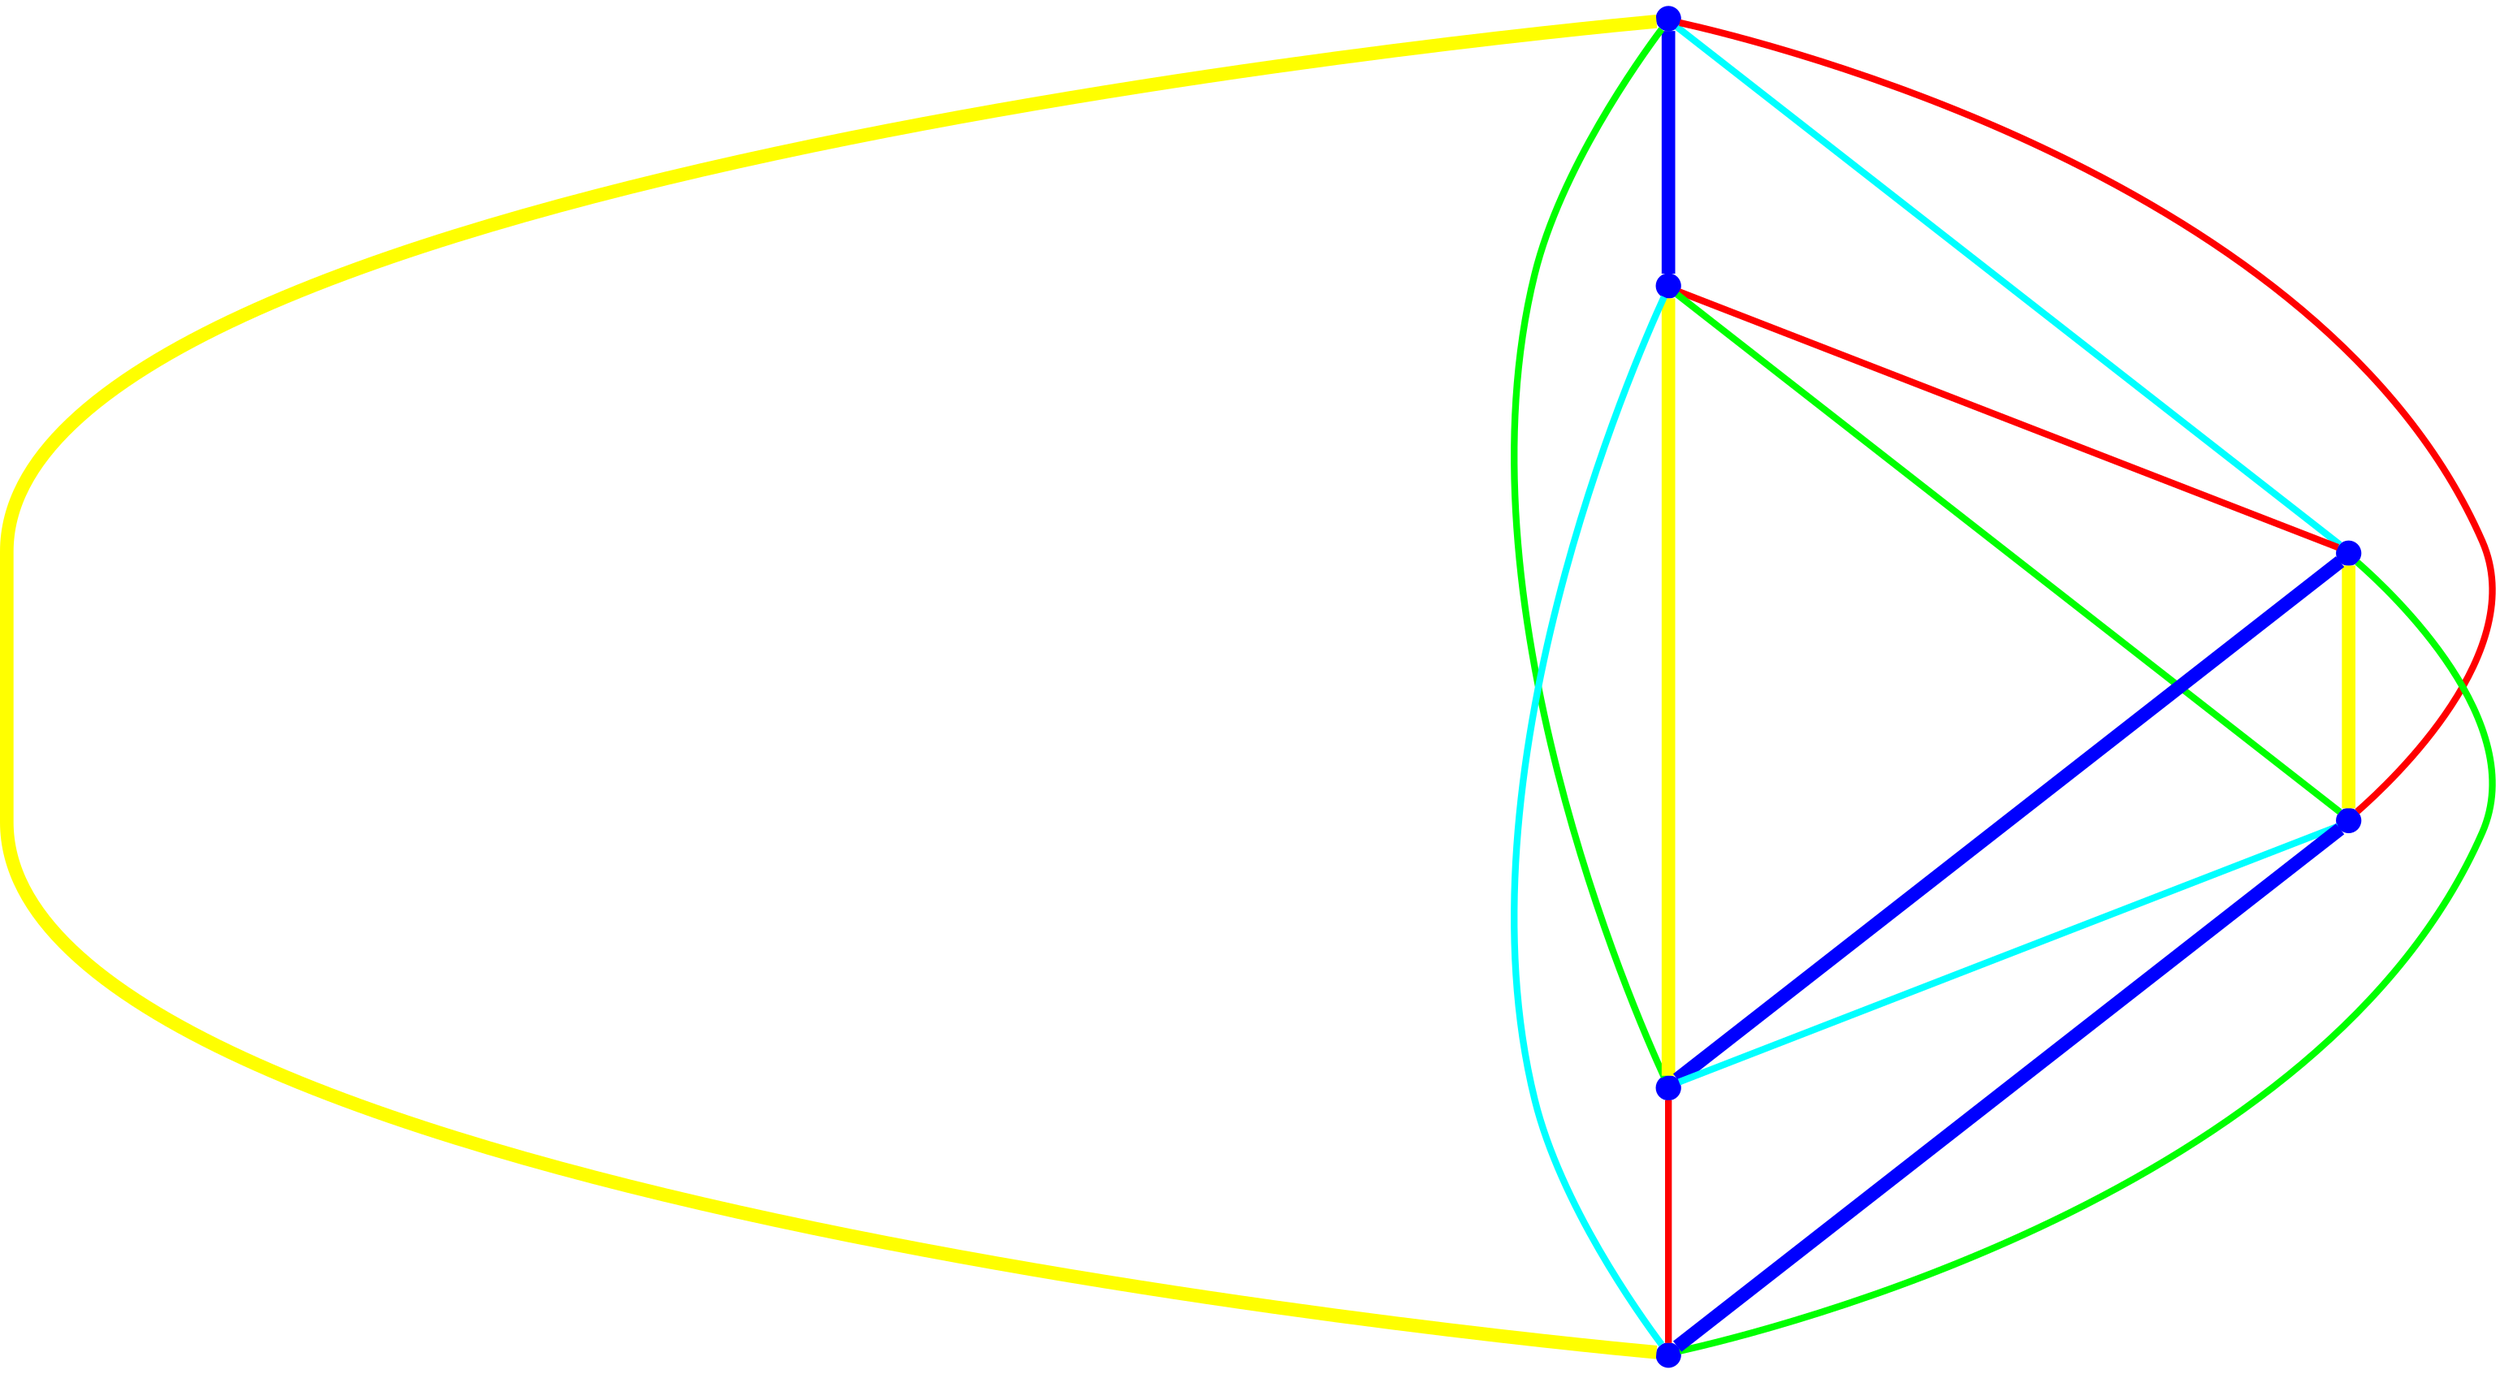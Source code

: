 graph {
ranksep=2
nodesep=2
node [label="" shape=circle style=filled fixedsize=true color=blue fillcolor=blue width=0.2];
"1" -- "2" [style="solid",penwidth="8",color="blue"];
"1" -- "3" [style="solid",penwidth="4",color="cyan"];
"1" -- "4" [style="solid",penwidth="4",color="red"];
"1" -- "5" [style="solid",penwidth="4",color="green"];
"1" -- "6" [style="solid",penwidth="8",color="yellow"];
"2" -- "3" [style="solid",penwidth="4",color="red"];
"2" -- "4" [style="solid",penwidth="4",color="green"];
"2" -- "5" [style="solid",penwidth="8",color="yellow"];
"2" -- "6" [style="solid",penwidth="4",color="cyan"];
"3" -- "4" [style="solid",penwidth="8",color="yellow"];
"3" -- "5" [style="solid",penwidth="8",color="blue"];
"3" -- "6" [style="solid",penwidth="4",color="green"];
"4" -- "5" [style="solid",penwidth="4",color="cyan"];
"4" -- "6" [style="solid",penwidth="8",color="blue"];
"5" -- "6" [style="solid",penwidth="4",color="red"];
}
